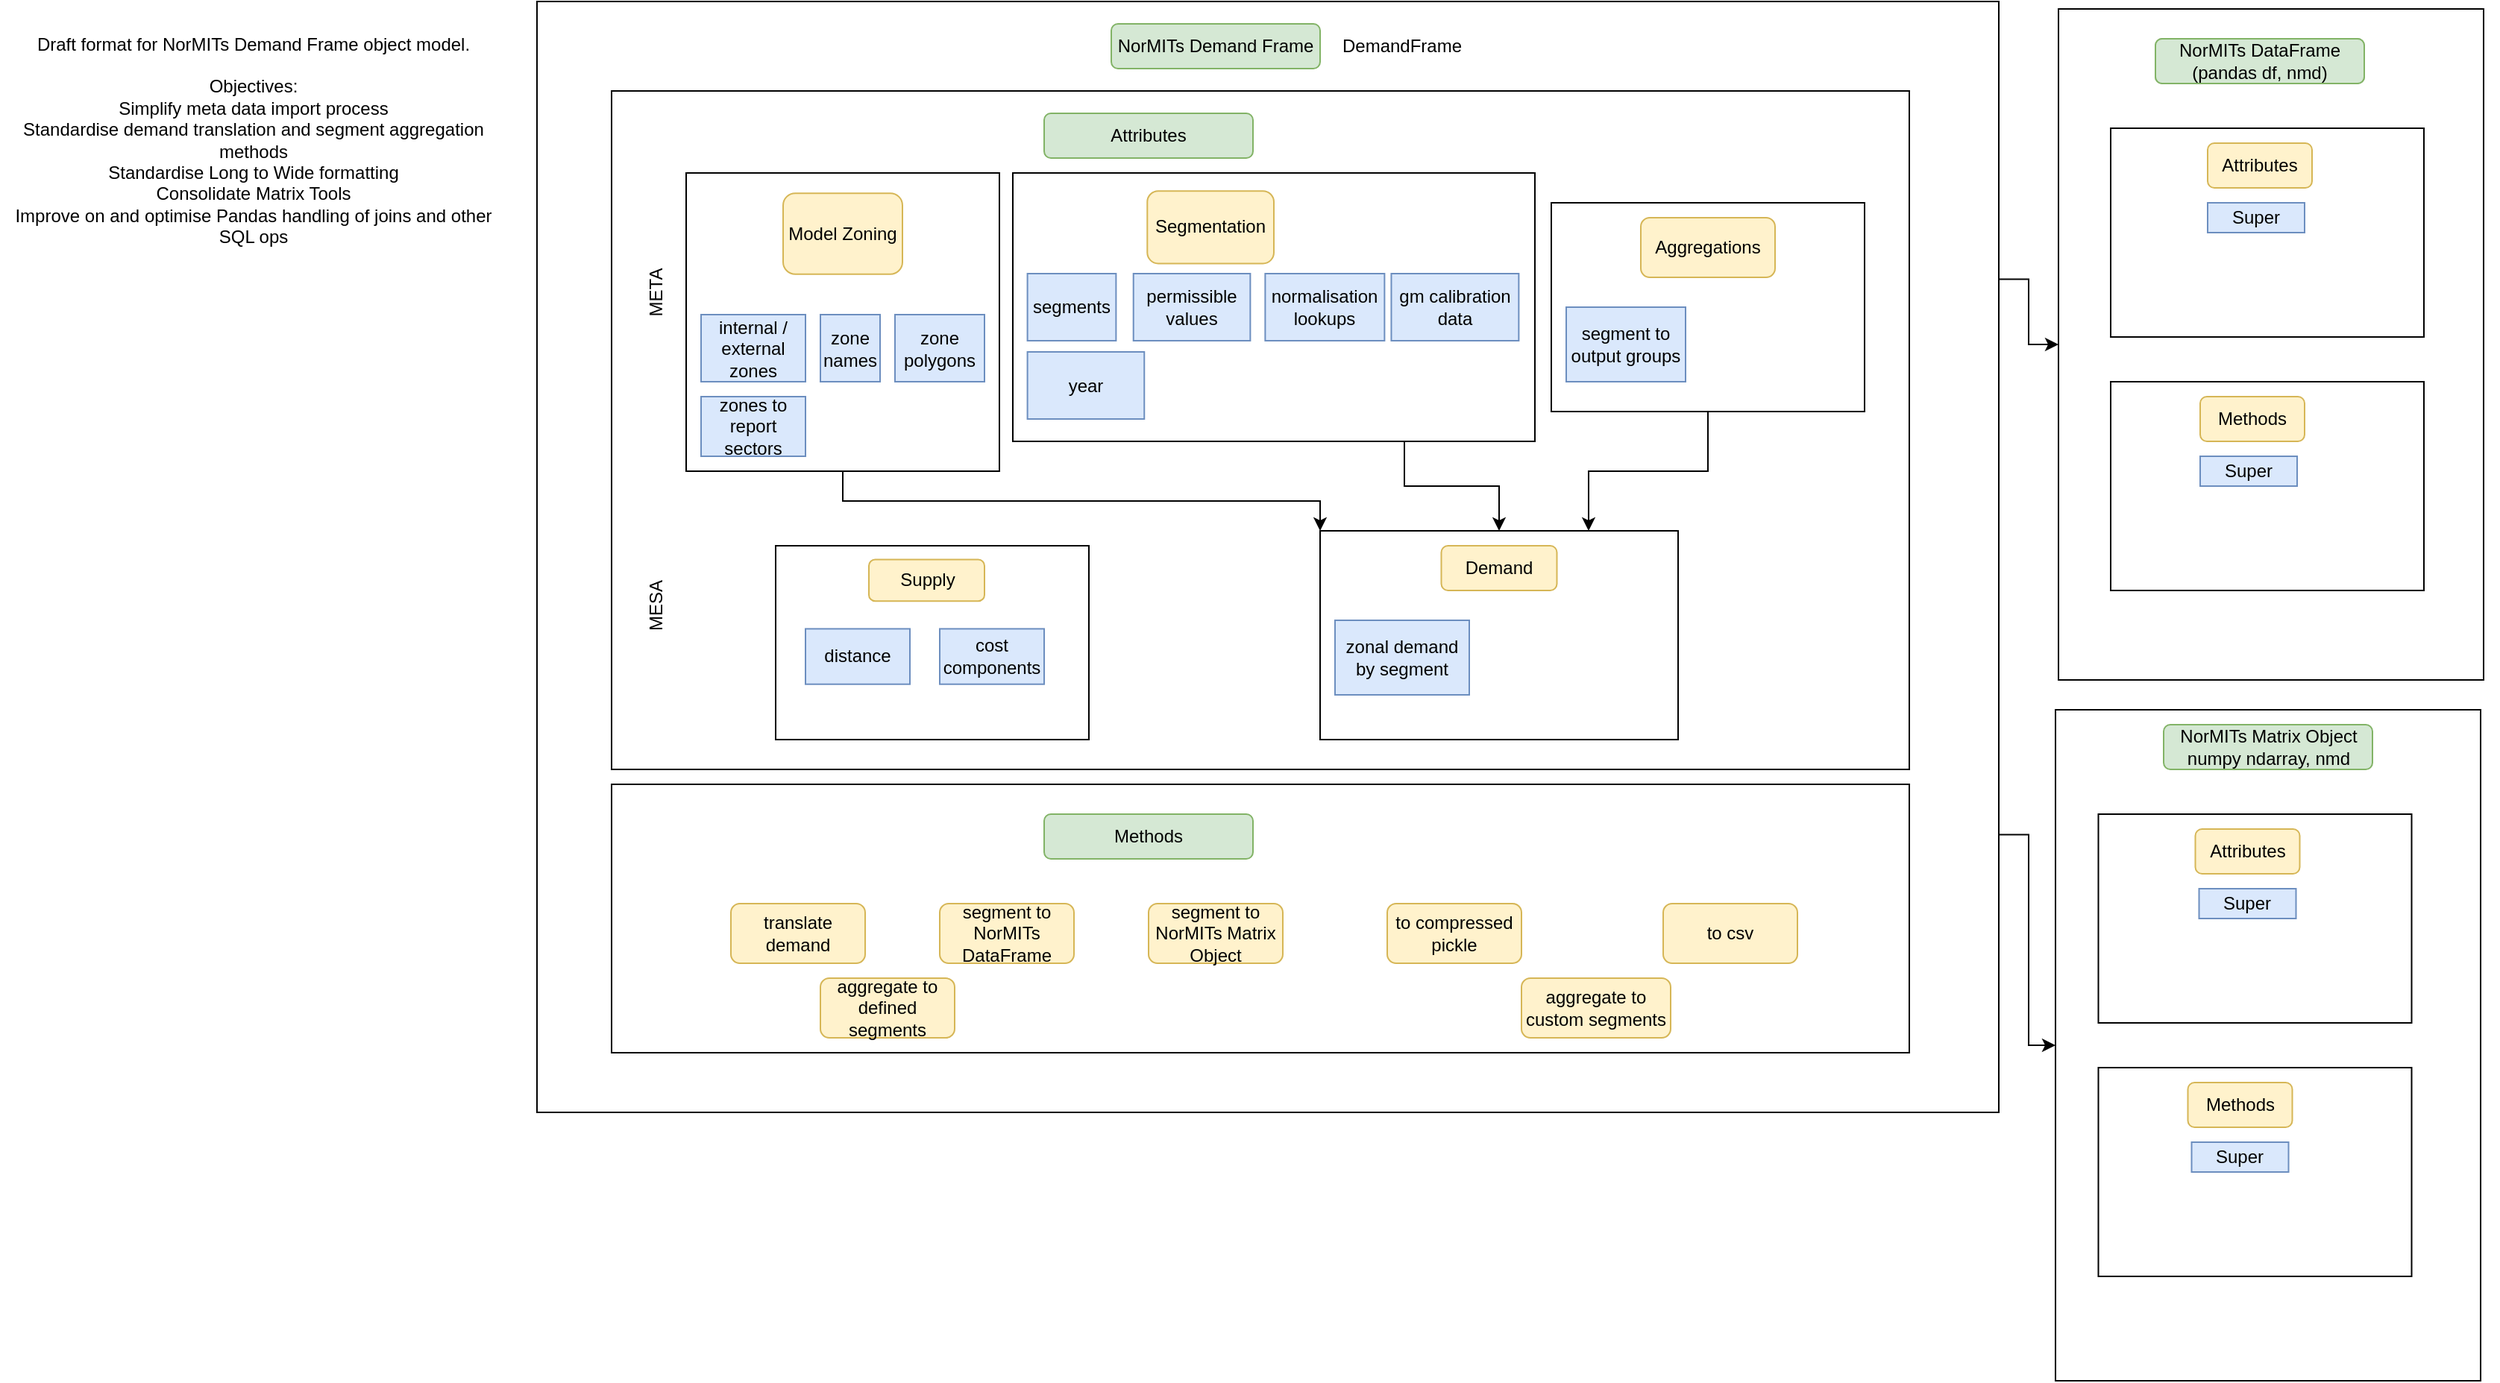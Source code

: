 <mxfile version="14.4.2" type="device"><diagram id="L_0U2pa3py76Em3ltqrZ" name="Page-1"><mxGraphModel dx="2500" dy="967" grid="1" gridSize="10" guides="1" tooltips="1" connect="1" arrows="1" fold="1" page="1" pageScale="1" pageWidth="827" pageHeight="1169" math="0" shadow="0"><root><mxCell id="0"/><mxCell id="1" parent="0"/><mxCell id="Or7PNEEcfZV_SmvO1WI1-120" style="edgeStyle=orthogonalEdgeStyle;rounded=0;orthogonalLoop=1;jettySize=auto;html=1;exitX=1;exitY=0.75;exitDx=0;exitDy=0;" parent="1" source="Or7PNEEcfZV_SmvO1WI1-84" target="Or7PNEEcfZV_SmvO1WI1-32" edge="1"><mxGeometry relative="1" as="geometry"/></mxCell><mxCell id="Or7PNEEcfZV_SmvO1WI1-121" style="edgeStyle=orthogonalEdgeStyle;rounded=0;orthogonalLoop=1;jettySize=auto;html=1;exitX=1;exitY=0.25;exitDx=0;exitDy=0;" parent="1" source="Or7PNEEcfZV_SmvO1WI1-84" target="Or7PNEEcfZV_SmvO1WI1-20" edge="1"><mxGeometry relative="1" as="geometry"/></mxCell><mxCell id="Or7PNEEcfZV_SmvO1WI1-84" value="" style="rounded=0;whiteSpace=wrap;html=1;fillColor=none;" parent="1" vertex="1"><mxGeometry x="-80" y="55" width="980" height="745" as="geometry"/></mxCell><mxCell id="Or7PNEEcfZV_SmvO1WI1-2" value="" style="rounded=0;whiteSpace=wrap;html=1;" parent="1" vertex="1"><mxGeometry x="-30" y="115" width="870" height="455" as="geometry"/></mxCell><mxCell id="Or7PNEEcfZV_SmvO1WI1-1" value="Attributes" style="rounded=1;whiteSpace=wrap;html=1;fillColor=#d5e8d4;strokeColor=#82b366;" parent="1" vertex="1"><mxGeometry x="260" y="130" width="140" height="30" as="geometry"/></mxCell><mxCell id="Or7PNEEcfZV_SmvO1WI1-31" style="edgeStyle=orthogonalEdgeStyle;rounded=0;orthogonalLoop=1;jettySize=auto;html=1;exitX=0.75;exitY=1;exitDx=0;exitDy=0;entryX=0.5;entryY=0;entryDx=0;entryDy=0;" parent="1" source="Or7PNEEcfZV_SmvO1WI1-12" target="Or7PNEEcfZV_SmvO1WI1-29" edge="1"><mxGeometry relative="1" as="geometry"/></mxCell><mxCell id="Or7PNEEcfZV_SmvO1WI1-50" value="" style="group" parent="1" vertex="1" connectable="0"><mxGeometry x="950" y="530" width="285" height="450" as="geometry"/></mxCell><mxCell id="Or7PNEEcfZV_SmvO1WI1-92" value="" style="group;fillColor=none;" parent="Or7PNEEcfZV_SmvO1WI1-50" vertex="1" connectable="0"><mxGeometry x="-12" width="285" height="450" as="geometry"/></mxCell><mxCell id="Or7PNEEcfZV_SmvO1WI1-32" value="" style="rounded=0;whiteSpace=wrap;html=1;fillColor=none;" parent="Or7PNEEcfZV_SmvO1WI1-92" vertex="1"><mxGeometry width="285" height="450" as="geometry"/></mxCell><mxCell id="Or7PNEEcfZV_SmvO1WI1-33" value="NorMITs Matrix Object&lt;br&gt;numpy ndarray, nmd" style="rounded=1;whiteSpace=wrap;html=1;fillColor=#d5e8d4;strokeColor=#82b366;" parent="Or7PNEEcfZV_SmvO1WI1-92" vertex="1"><mxGeometry x="72.5" y="10" width="140" height="30" as="geometry"/></mxCell><mxCell id="Or7PNEEcfZV_SmvO1WI1-35" value="" style="rounded=0;whiteSpace=wrap;html=1;" parent="Or7PNEEcfZV_SmvO1WI1-92" vertex="1"><mxGeometry x="28.75" y="70" width="210" height="140" as="geometry"/></mxCell><mxCell id="Or7PNEEcfZV_SmvO1WI1-36" value="Attributes" style="rounded=1;whiteSpace=wrap;html=1;fillColor=#fff2cc;strokeColor=#d6b656;" parent="Or7PNEEcfZV_SmvO1WI1-92" vertex="1"><mxGeometry x="93.75" y="80" width="70" height="30" as="geometry"/></mxCell><mxCell id="Or7PNEEcfZV_SmvO1WI1-37" value="" style="rounded=0;whiteSpace=wrap;html=1;" parent="Or7PNEEcfZV_SmvO1WI1-92" vertex="1"><mxGeometry x="28.75" y="240" width="210" height="140" as="geometry"/></mxCell><mxCell id="Or7PNEEcfZV_SmvO1WI1-38" value="Methods" style="rounded=1;whiteSpace=wrap;html=1;fillColor=#fff2cc;strokeColor=#d6b656;" parent="Or7PNEEcfZV_SmvO1WI1-92" vertex="1"><mxGeometry x="88.75" y="250" width="70" height="30" as="geometry"/></mxCell><mxCell id="Or7PNEEcfZV_SmvO1WI1-111" value="Super" style="rounded=0;whiteSpace=wrap;html=1;fillColor=#dae8fc;strokeColor=#6c8ebf;" parent="Or7PNEEcfZV_SmvO1WI1-92" vertex="1"><mxGeometry x="96.25" y="120" width="65" height="20" as="geometry"/></mxCell><mxCell id="Or7PNEEcfZV_SmvO1WI1-112" value="Super" style="rounded=0;whiteSpace=wrap;html=1;fillColor=#dae8fc;strokeColor=#6c8ebf;" parent="Or7PNEEcfZV_SmvO1WI1-92" vertex="1"><mxGeometry x="91.25" y="290" width="65" height="20" as="geometry"/></mxCell><mxCell id="Or7PNEEcfZV_SmvO1WI1-53" value="" style="group" parent="1" vertex="1" connectable="0"><mxGeometry x="20" y="170" width="210" height="200" as="geometry"/></mxCell><mxCell id="Or7PNEEcfZV_SmvO1WI1-6" value="" style="rounded=0;whiteSpace=wrap;html=1;" parent="Or7PNEEcfZV_SmvO1WI1-53" vertex="1"><mxGeometry width="210" height="200" as="geometry"/></mxCell><mxCell id="Or7PNEEcfZV_SmvO1WI1-5" value="Model Zoning" style="rounded=1;whiteSpace=wrap;html=1;fillColor=#fff2cc;strokeColor=#d6b656;" parent="Or7PNEEcfZV_SmvO1WI1-53" vertex="1"><mxGeometry x="65" y="13.571" width="80" height="54.286" as="geometry"/></mxCell><mxCell id="Or7PNEEcfZV_SmvO1WI1-7" value="internal / external zones" style="rounded=0;whiteSpace=wrap;html=1;fillColor=#dae8fc;strokeColor=#6c8ebf;" parent="Or7PNEEcfZV_SmvO1WI1-53" vertex="1"><mxGeometry x="10" y="95" width="70" height="45" as="geometry"/></mxCell><mxCell id="Or7PNEEcfZV_SmvO1WI1-9" value="zone names" style="rounded=0;whiteSpace=wrap;html=1;fillColor=#dae8fc;strokeColor=#6c8ebf;" parent="Or7PNEEcfZV_SmvO1WI1-53" vertex="1"><mxGeometry x="90" y="95" width="40" height="45" as="geometry"/></mxCell><mxCell id="Or7PNEEcfZV_SmvO1WI1-10" value="zone polygons" style="rounded=0;whiteSpace=wrap;html=1;fillColor=#dae8fc;strokeColor=#6c8ebf;" parent="Or7PNEEcfZV_SmvO1WI1-53" vertex="1"><mxGeometry x="140" y="95" width="60" height="45" as="geometry"/></mxCell><mxCell id="Or7PNEEcfZV_SmvO1WI1-97" value="zones to report sectors" style="rounded=0;whiteSpace=wrap;html=1;fillColor=#dae8fc;strokeColor=#6c8ebf;" parent="Or7PNEEcfZV_SmvO1WI1-53" vertex="1"><mxGeometry x="10" y="150" width="70" height="40" as="geometry"/></mxCell><mxCell id="Or7PNEEcfZV_SmvO1WI1-54" value="" style="group;fillColor=#dae8fc;strokeColor=#6c8ebf;" parent="1" vertex="1" connectable="0"><mxGeometry x="239" y="170" width="350" height="180" as="geometry"/></mxCell><mxCell id="Or7PNEEcfZV_SmvO1WI1-12" value="" style="rounded=0;whiteSpace=wrap;html=1;" parent="Or7PNEEcfZV_SmvO1WI1-54" vertex="1"><mxGeometry width="350" height="180" as="geometry"/></mxCell><mxCell id="Or7PNEEcfZV_SmvO1WI1-11" value="Segmentation" style="rounded=1;whiteSpace=wrap;html=1;fillColor=#fff2cc;strokeColor=#d6b656;" parent="Or7PNEEcfZV_SmvO1WI1-54" vertex="1"><mxGeometry x="90.152" y="12.143" width="84.848" height="48.571" as="geometry"/></mxCell><mxCell id="Or7PNEEcfZV_SmvO1WI1-13" value="normalisation lookups" style="rounded=0;whiteSpace=wrap;html=1;fillColor=#dae8fc;strokeColor=#6c8ebf;" parent="Or7PNEEcfZV_SmvO1WI1-54" vertex="1"><mxGeometry x="169.19" y="67.5" width="80" height="45" as="geometry"/></mxCell><mxCell id="Or7PNEEcfZV_SmvO1WI1-14" value="segments" style="rounded=0;whiteSpace=wrap;html=1;fillColor=#dae8fc;strokeColor=#6c8ebf;" parent="Or7PNEEcfZV_SmvO1WI1-54" vertex="1"><mxGeometry x="9.8" y="67.5" width="59.39" height="45" as="geometry"/></mxCell><mxCell id="Or7PNEEcfZV_SmvO1WI1-15" value="permissible values" style="rounded=0;whiteSpace=wrap;html=1;fillColor=#dae8fc;strokeColor=#6c8ebf;" parent="Or7PNEEcfZV_SmvO1WI1-54" vertex="1"><mxGeometry x="80.86" y="67.5" width="78.33" height="45" as="geometry"/></mxCell><mxCell id="Or7PNEEcfZV_SmvO1WI1-100" value="gm calibration data" style="rounded=0;whiteSpace=wrap;html=1;fillColor=#dae8fc;strokeColor=#6c8ebf;" parent="Or7PNEEcfZV_SmvO1WI1-54" vertex="1"><mxGeometry x="253.73" y="67.5" width="85.46" height="45" as="geometry"/></mxCell><mxCell id="Or7PNEEcfZV_SmvO1WI1-122" value="year" style="rounded=0;whiteSpace=wrap;html=1;fillColor=#dae8fc;strokeColor=#6c8ebf;" parent="Or7PNEEcfZV_SmvO1WI1-54" vertex="1"><mxGeometry x="9.8" y="120" width="78.33" height="45" as="geometry"/></mxCell><mxCell id="Or7PNEEcfZV_SmvO1WI1-55" value="" style="group;fillColor=#fff2cc;strokeColor=#d6b656;" parent="1" vertex="1" connectable="0"><mxGeometry x="600" y="190" width="210" height="140" as="geometry"/></mxCell><mxCell id="Or7PNEEcfZV_SmvO1WI1-18" value="" style="rounded=0;whiteSpace=wrap;html=1;" parent="Or7PNEEcfZV_SmvO1WI1-55" vertex="1"><mxGeometry width="210" height="140" as="geometry"/></mxCell><mxCell id="Or7PNEEcfZV_SmvO1WI1-17" value="Aggregations" style="rounded=1;whiteSpace=wrap;html=1;fillColor=#fff2cc;strokeColor=#d6b656;" parent="Or7PNEEcfZV_SmvO1WI1-55" vertex="1"><mxGeometry x="60" y="10" width="90" height="40" as="geometry"/></mxCell><mxCell id="Or7PNEEcfZV_SmvO1WI1-19" value="segment to output groups" style="rounded=0;whiteSpace=wrap;html=1;fillColor=#dae8fc;strokeColor=#6c8ebf;" parent="Or7PNEEcfZV_SmvO1WI1-55" vertex="1"><mxGeometry x="10" y="70" width="80" height="50" as="geometry"/></mxCell><mxCell id="Or7PNEEcfZV_SmvO1WI1-58" value="" style="group" parent="1" vertex="1" connectable="0"><mxGeometry x="80" y="420" width="210" height="130" as="geometry"/></mxCell><mxCell id="Or7PNEEcfZV_SmvO1WI1-27" value="" style="rounded=0;whiteSpace=wrap;html=1;" parent="Or7PNEEcfZV_SmvO1WI1-58" vertex="1"><mxGeometry width="210" height="130" as="geometry"/></mxCell><mxCell id="Or7PNEEcfZV_SmvO1WI1-28" value="Supply" style="rounded=1;whiteSpace=wrap;html=1;fillColor=#fff2cc;strokeColor=#d6b656;" parent="Or7PNEEcfZV_SmvO1WI1-58" vertex="1"><mxGeometry x="62.5" y="9.286" width="77.5" height="27.857" as="geometry"/></mxCell><mxCell id="Or7PNEEcfZV_SmvO1WI1-56" value="distance" style="rounded=0;whiteSpace=wrap;html=1;fillColor=#dae8fc;strokeColor=#6c8ebf;" parent="Or7PNEEcfZV_SmvO1WI1-58" vertex="1"><mxGeometry x="20" y="55.714" width="70" height="37.143" as="geometry"/></mxCell><mxCell id="Or7PNEEcfZV_SmvO1WI1-57" value="cost components" style="rounded=0;whiteSpace=wrap;html=1;fillColor=#dae8fc;strokeColor=#6c8ebf;" parent="Or7PNEEcfZV_SmvO1WI1-58" vertex="1"><mxGeometry x="110" y="55.714" width="70" height="37.143" as="geometry"/></mxCell><mxCell id="Or7PNEEcfZV_SmvO1WI1-60" style="edgeStyle=orthogonalEdgeStyle;rounded=0;orthogonalLoop=1;jettySize=auto;html=1;exitX=0.5;exitY=1;exitDx=0;exitDy=0;entryX=0;entryY=0;entryDx=0;entryDy=0;" parent="1" source="Or7PNEEcfZV_SmvO1WI1-6" target="Or7PNEEcfZV_SmvO1WI1-29" edge="1"><mxGeometry relative="1" as="geometry"/></mxCell><mxCell id="Or7PNEEcfZV_SmvO1WI1-61" value="" style="group;fillColor=#fff2cc;strokeColor=#d6b656;" parent="1" vertex="1" connectable="0"><mxGeometry x="445" y="410" width="240" height="140" as="geometry"/></mxCell><mxCell id="Or7PNEEcfZV_SmvO1WI1-29" value="" style="rounded=0;whiteSpace=wrap;html=1;" parent="Or7PNEEcfZV_SmvO1WI1-61" vertex="1"><mxGeometry width="240" height="140" as="geometry"/></mxCell><mxCell id="Or7PNEEcfZV_SmvO1WI1-30" value="Demand" style="rounded=1;whiteSpace=wrap;html=1;fillColor=#fff2cc;strokeColor=#d6b656;" parent="Or7PNEEcfZV_SmvO1WI1-61" vertex="1"><mxGeometry x="81.25" y="10" width="77.5" height="30" as="geometry"/></mxCell><mxCell id="Or7PNEEcfZV_SmvO1WI1-59" value="zonal demand by segment" style="rounded=0;whiteSpace=wrap;html=1;fillColor=#dae8fc;strokeColor=#6c8ebf;" parent="Or7PNEEcfZV_SmvO1WI1-61" vertex="1"><mxGeometry x="10" y="60" width="90" height="50" as="geometry"/></mxCell><mxCell id="Or7PNEEcfZV_SmvO1WI1-63" value="NorMITs Demand Frame" style="rounded=1;whiteSpace=wrap;html=1;fillColor=#d5e8d4;strokeColor=#82b366;" parent="1" vertex="1"><mxGeometry x="305" y="70" width="140" height="30" as="geometry"/></mxCell><mxCell id="Or7PNEEcfZV_SmvO1WI1-67" value="" style="rounded=0;whiteSpace=wrap;html=1;" parent="1" vertex="1"><mxGeometry x="-30" y="580" width="870" height="180" as="geometry"/></mxCell><mxCell id="Or7PNEEcfZV_SmvO1WI1-68" value="Methods" style="rounded=1;whiteSpace=wrap;html=1;fillColor=#d5e8d4;strokeColor=#82b366;" parent="1" vertex="1"><mxGeometry x="260" y="600" width="140" height="30" as="geometry"/></mxCell><mxCell id="Or7PNEEcfZV_SmvO1WI1-69" value="translate demand" style="rounded=1;whiteSpace=wrap;html=1;fillColor=#fff2cc;strokeColor=#d6b656;" parent="1" vertex="1"><mxGeometry x="50" y="660" width="90" height="40" as="geometry"/></mxCell><mxCell id="Or7PNEEcfZV_SmvO1WI1-70" value="segment to NorMITs DataFrame" style="rounded=1;whiteSpace=wrap;html=1;fillColor=#fff2cc;strokeColor=#d6b656;" parent="1" vertex="1"><mxGeometry x="190" y="660" width="90" height="40" as="geometry"/></mxCell><mxCell id="Or7PNEEcfZV_SmvO1WI1-71" value="segment to NorMITs Matrix Object" style="rounded=1;whiteSpace=wrap;html=1;fillColor=#fff2cc;strokeColor=#d6b656;" parent="1" vertex="1"><mxGeometry x="330" y="660" width="90" height="40" as="geometry"/></mxCell><mxCell id="Or7PNEEcfZV_SmvO1WI1-78" value="to compressed pickle" style="rounded=1;whiteSpace=wrap;html=1;fillColor=#fff2cc;strokeColor=#d6b656;" parent="1" vertex="1"><mxGeometry x="490" y="660" width="90" height="40" as="geometry"/></mxCell><mxCell id="Or7PNEEcfZV_SmvO1WI1-79" value="to csv" style="rounded=1;whiteSpace=wrap;html=1;fillColor=#fff2cc;strokeColor=#d6b656;" parent="1" vertex="1"><mxGeometry x="675" y="660" width="90" height="40" as="geometry"/></mxCell><mxCell id="Or7PNEEcfZV_SmvO1WI1-80" style="edgeStyle=orthogonalEdgeStyle;rounded=0;orthogonalLoop=1;jettySize=auto;html=1;exitX=0.5;exitY=1;exitDx=0;exitDy=0;entryX=0.75;entryY=0;entryDx=0;entryDy=0;" parent="1" source="Or7PNEEcfZV_SmvO1WI1-18" target="Or7PNEEcfZV_SmvO1WI1-29" edge="1"><mxGeometry relative="1" as="geometry"/></mxCell><mxCell id="Or7PNEEcfZV_SmvO1WI1-81" value="META" style="text;html=1;strokeColor=none;fillColor=none;align=center;verticalAlign=middle;whiteSpace=wrap;rounded=0;rotation=-90;" parent="1" vertex="1"><mxGeometry x="-20" y="240" width="40" height="20" as="geometry"/></mxCell><mxCell id="Or7PNEEcfZV_SmvO1WI1-82" value="MESA" style="text;html=1;strokeColor=none;fillColor=none;align=center;verticalAlign=middle;whiteSpace=wrap;rounded=0;rotation=-90;" parent="1" vertex="1"><mxGeometry x="-20" y="450" width="40" height="20" as="geometry"/></mxCell><mxCell id="Or7PNEEcfZV_SmvO1WI1-99" value="Draft format for NorMITs Demand Frame object model.&lt;br&gt;&lt;br&gt;Objectives:&lt;br&gt;Simplify meta data import process&lt;br&gt;Standardise demand translation and segment aggregation methods&lt;br&gt;Standardise Long to Wide formatting&lt;br&gt;Consolidate Matrix Tools&lt;br&gt;Improve on and optimise Pandas handling of joins and other SQL ops" style="text;html=1;strokeColor=none;fillColor=none;align=center;verticalAlign=middle;whiteSpace=wrap;rounded=0;" parent="1" vertex="1"><mxGeometry x="-440" y="55" width="340" height="185" as="geometry"/></mxCell><mxCell id="Or7PNEEcfZV_SmvO1WI1-39" value="" style="group;fillColor=none;" parent="1" vertex="1" connectable="0"><mxGeometry x="940" y="60" width="285" height="450" as="geometry"/></mxCell><mxCell id="Or7PNEEcfZV_SmvO1WI1-22" value="NorMITs DataFrame&lt;br&gt;(pandas df, nmd)" style="rounded=1;whiteSpace=wrap;html=1;fillColor=#d5e8d4;strokeColor=#82b366;" parent="Or7PNEEcfZV_SmvO1WI1-39" vertex="1"><mxGeometry x="65" y="20" width="140" height="30" as="geometry"/></mxCell><mxCell id="Or7PNEEcfZV_SmvO1WI1-23" value="" style="rounded=0;whiteSpace=wrap;html=1;" parent="Or7PNEEcfZV_SmvO1WI1-39" vertex="1"><mxGeometry x="35" y="80" width="210" height="140" as="geometry"/></mxCell><mxCell id="Or7PNEEcfZV_SmvO1WI1-25" value="Attributes" style="rounded=1;whiteSpace=wrap;html=1;fillColor=#fff2cc;strokeColor=#d6b656;" parent="Or7PNEEcfZV_SmvO1WI1-39" vertex="1"><mxGeometry x="100" y="90" width="70" height="30" as="geometry"/></mxCell><mxCell id="Or7PNEEcfZV_SmvO1WI1-26" value="Methods" style="rounded=1;whiteSpace=wrap;html=1;fillColor=#fff2cc;strokeColor=#d6b656;" parent="Or7PNEEcfZV_SmvO1WI1-39" vertex="1"><mxGeometry x="95" y="260" width="70" height="30" as="geometry"/></mxCell><mxCell id="Or7PNEEcfZV_SmvO1WI1-64" value="Super" style="rounded=0;whiteSpace=wrap;html=1;fillColor=#dae8fc;strokeColor=#6c8ebf;" parent="Or7PNEEcfZV_SmvO1WI1-39" vertex="1"><mxGeometry x="100" y="130" width="65" height="20" as="geometry"/></mxCell><mxCell id="Or7PNEEcfZV_SmvO1WI1-109" value="Super" style="rounded=0;whiteSpace=wrap;html=1;fillColor=#dae8fc;strokeColor=#6c8ebf;" parent="Or7PNEEcfZV_SmvO1WI1-39" vertex="1"><mxGeometry x="95" y="300" width="65" height="20" as="geometry"/></mxCell><mxCell id="Or7PNEEcfZV_SmvO1WI1-119" value="" style="group;fillColor=none;" parent="Or7PNEEcfZV_SmvO1WI1-39" vertex="1" connectable="0"><mxGeometry width="285" height="450" as="geometry"/></mxCell><mxCell id="Or7PNEEcfZV_SmvO1WI1-20" value="" style="rounded=0;whiteSpace=wrap;html=1;fillColor=none;" parent="Or7PNEEcfZV_SmvO1WI1-119" vertex="1"><mxGeometry width="285" height="450" as="geometry"/></mxCell><mxCell id="Or7PNEEcfZV_SmvO1WI1-24" value="" style="rounded=0;whiteSpace=wrap;html=1;" parent="Or7PNEEcfZV_SmvO1WI1-119" vertex="1"><mxGeometry x="35" y="250" width="210" height="140" as="geometry"/></mxCell><mxCell id="Or7PNEEcfZV_SmvO1WI1-113" value="NorMITs DataFrame&lt;br&gt;(pandas df, nmd)" style="rounded=1;whiteSpace=wrap;html=1;fillColor=#d5e8d4;strokeColor=#82b366;" parent="Or7PNEEcfZV_SmvO1WI1-119" vertex="1"><mxGeometry x="65" y="20" width="140" height="30" as="geometry"/></mxCell><mxCell id="Or7PNEEcfZV_SmvO1WI1-114" value="" style="rounded=0;whiteSpace=wrap;html=1;" parent="Or7PNEEcfZV_SmvO1WI1-119" vertex="1"><mxGeometry x="35" y="80" width="210" height="140" as="geometry"/></mxCell><mxCell id="Or7PNEEcfZV_SmvO1WI1-115" value="Attributes" style="rounded=1;whiteSpace=wrap;html=1;fillColor=#fff2cc;strokeColor=#d6b656;" parent="Or7PNEEcfZV_SmvO1WI1-119" vertex="1"><mxGeometry x="100" y="90" width="70" height="30" as="geometry"/></mxCell><mxCell id="Or7PNEEcfZV_SmvO1WI1-116" value="Super" style="rounded=0;whiteSpace=wrap;html=1;fillColor=#dae8fc;strokeColor=#6c8ebf;" parent="Or7PNEEcfZV_SmvO1WI1-119" vertex="1"><mxGeometry x="100" y="130" width="65" height="20" as="geometry"/></mxCell><mxCell id="Or7PNEEcfZV_SmvO1WI1-117" value="Methods" style="rounded=1;whiteSpace=wrap;html=1;fillColor=#fff2cc;strokeColor=#d6b656;" parent="Or7PNEEcfZV_SmvO1WI1-119" vertex="1"><mxGeometry x="95" y="260" width="70" height="30" as="geometry"/></mxCell><mxCell id="Or7PNEEcfZV_SmvO1WI1-118" value="Super" style="rounded=0;whiteSpace=wrap;html=1;fillColor=#dae8fc;strokeColor=#6c8ebf;" parent="Or7PNEEcfZV_SmvO1WI1-119" vertex="1"><mxGeometry x="95" y="300" width="65" height="20" as="geometry"/></mxCell><mxCell id="o-nCkPiQ718L9RjRGMd6-1" value="DemandFrame" style="text;html=1;strokeColor=none;fillColor=none;align=center;verticalAlign=middle;whiteSpace=wrap;rounded=0;" vertex="1" parent="1"><mxGeometry x="460" y="75" width="80" height="20" as="geometry"/></mxCell><mxCell id="o-nCkPiQ718L9RjRGMd6-2" value="aggregate to defined segments" style="rounded=1;whiteSpace=wrap;html=1;fillColor=#fff2cc;strokeColor=#d6b656;" vertex="1" parent="1"><mxGeometry x="110" y="710" width="90" height="40" as="geometry"/></mxCell><mxCell id="o-nCkPiQ718L9RjRGMd6-3" value="aggregate to custom segments" style="rounded=1;whiteSpace=wrap;html=1;fillColor=#fff2cc;strokeColor=#d6b656;" vertex="1" parent="1"><mxGeometry x="580" y="710" width="100" height="40" as="geometry"/></mxCell></root></mxGraphModel></diagram></mxfile>